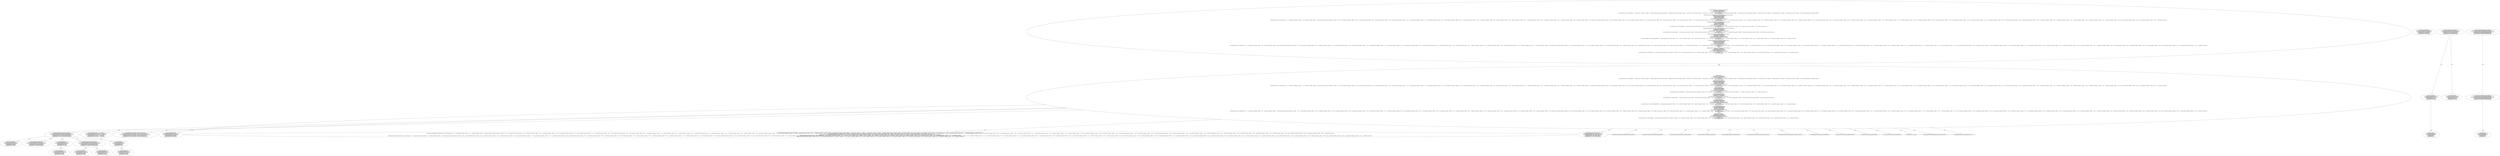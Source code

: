digraph "Pattern" {
0 [label="testImport#?#3:UPDATE
testWhitespaceCastParenOff#?#3:UPDATE
testWhitespaceOff#?#3:UPDATE
testScopeInnerInterfacesPublic#?#4:UPDATE
testPackageHtml#?#3:UPDATE
testWhitespace#?#3:UPDATE
testRegexpHeader#?#4:UPDATE" shape=ellipse]
1 [label="testImport#?#3:mConfig.setIgnoreImportLength(true)
testWhitespaceCastParenOff#?#3:mConfig.setIgnoreCastWhitespace(true)
testWhitespaceOff#?#3:mConfig.setIgnoreWhitespace(true)
testScopeInnerInterfacesPublic#?#4:mConfig.setIgnorePublicInInterface(true)
testPackageHtml#?#3:mConfig.setRequirePackageHtml(true)
testWhitespace#?#3:mConfig.setIgnoreCastWhitespace(false)
testRegexpHeader#?#4:mConfig.setHeaderLinesRegexp(true)" shape=ellipse]
2 [label="testImport#?#2:\{
    mConfig.setIgnoreImportLength(true);
    final Checker c = createChecker();
    final String filepath = getPath(\"InputImport.java\");
    assertNotNull(c);
    final String[] expected = new String[]\{ filepath + \":7: Avoid using the '.*' form of import.\", filepath + \":7: Redundant import from the same package.\", filepath + \":8: Redundant import from the same package.\", filepath + \":9: Avoid using the '.*' form of import.\", filepath + \":10: Avoid using the '.*' form of import.\", filepath + \":10: Redundant import from the java.lang package.\", filepath + \":11: Redundant import from the java.lang package.\", filepath + \":13: Unused import - java.util.List\", filepath + \":14: Duplicate import to line 13.\", filepath + \":14: Unused import - java.util.List\", filepath + \":15: Import from illegal package - sun.net.ftpclient.FtpClient\" \};
    verify(c, filepath, expected);
\}
testWhitespaceCastParenOff#?#2:\{
    mConfig.setIgnoreCastWhitespace(true);
    mConfig.setParenPadOption(IGNORE);
    mConfig.setTryBlock(IGNORE);
    mConfig.setCatchBlock(IGNORE);
    final Checker c = createChecker();
    final String filepath = getPath(\"InputWhitespace.java\");
    assertNotNull(c);
    final String[] expected = new String[]\{ filepath + \":5:12: '.' is preceeded with whitespace.\", filepath + \":5:14: '.' is followed by whitespace.\", filepath + \":13: type Javadoc comment is missing an @author tag.\", filepath + \":16:22: '=' is not preceeded with whitespace.\", filepath + \":16:23: '=' is not followed by whitespace.\", filepath + \":18:24: '=' is not followed by whitespace.\", filepath + \":26:14: '=' is not preceeded with whitespace.\", filepath + \":27:10: '=' is not preceeded with whitespace.\", filepath + \":27:11: '=' is not followed by whitespace.\", filepath + \":28:10: '+=' is not preceeded with whitespace.\", filepath + \":28:12: '+=' is not followed by whitespace.\", filepath + \":29:13: '-=' is not followed by whitespace.\", filepath + \":29:14: '-' is followed by whitespace.\", filepath + \":29:21: '+' is followed by whitespace.\", filepath + \":30:14: '++' is preceeded with whitespace.\", filepath + \":30:21: '--' is preceeded with whitespace.\", filepath + \":31:15: '++' is followed by whitespace.\", filepath + \":31:22: '--' is followed by whitespace.\", filepath + \":37:21: 'synchronized' is not followed by whitespace.\", filepath + \":39:12: 'try' is not followed by whitespace.\", filepath + \":41:14: 'catch' is not followed by whitespace.\", filepath + \":58:11: 'if' is not followed by whitespace.\", filepath + \":59:9: '\{' should be on the previous line.\", filepath + \":63:9: '\{' should be on the previous line.\", filepath + \":75:9: '\{' should be on the previous line.\", filepath + \":76:19: 'return' is not followed by whitespace.\", filepath + \":79:9: '\{' should be on the previous line.\", filepath + \":97:29: '?' is not preceeded with whitespace.\", filepath + \":97:30: '?' is not followed by whitespace.\", filepath + \":97:34: ':' is not preceeded with whitespace.\", filepath + \":97:35: ':' is not followed by whitespace.\", filepath + \":98:15: '==' is not preceeded with whitespace.\", filepath + \":98:17: '==' is not followed by whitespace.\", filepath + \":104:20: '*' is not followed by whitespace.\", filepath + \":104:21: '*' is not preceeded with whitespace.\", filepath + \":111:22: '!' is followed by whitespace.\", filepath + \":112:23: '~' is followed by whitespace.\", filepath + \":119:18: '%' is not preceeded with whitespace.\", filepath + \":120:20: '%' is not followed by whitespace.\", filepath + \":121:18: '%' is not preceeded with whitespace.\", filepath + \":121:19: '%' is not followed by whitespace.\", filepath + \":123:18: '/' is not preceeded with whitespace.\", filepath + \":124:20: '/' is not followed by whitespace.\", filepath + \":125:18: '/' is not preceeded with whitespace.\", filepath + \":125:19: '/' is not followed by whitespace.\", filepath + \":129:17: '.' is preceeded with whitespace.\", filepath + \":129:24: '.' is followed by whitespace.\", filepath + \":136:10: '.' is preceeded with whitespace.\", filepath + \":136:12: '.' is followed by whitespace.\", filepath + \":153:15: 'assert' is not followed by whitespace.\", filepath + \":156:20: ':' is not preceeded with whitespace.\", filepath + \":156:21: ':' is not followed by whitespace.\" \};
    verify(c, filepath, expected);
\}
testWhitespaceOff#?#2:\{
    mConfig.setIgnoreWhitespace(true);
    mConfig.setTryBlock(IGNORE);
    mConfig.setCatchBlock(IGNORE);
    final Checker c = createChecker();
    final String filepath = getPath(\"InputWhitespace.java\");
    assertNotNull(c);
    final String[] expected = new String[]\{ filepath + \":13: type Javadoc comment is missing an @author tag.\", filepath + \":59:9: '\{' should be on the previous line.\", filepath + \":63:9: '\{' should be on the previous line.\", filepath + \":75:9: '\{' should be on the previous line.\", filepath + \":79:9: '\{' should be on the previous line.\" \};
    verify(c, filepath, expected);
\}
testScopeInnerInterfacesPublic#?#2:\{
    mConfig.setJavadocScope(PUBLIC);
    mConfig.setIgnorePublicInInterface(true);
    final Checker c = createChecker();
    final String filepath = getPath(\"InputScopeInnerInterfaces.java\");
    assertNotNull(c);
    final String[] expected = new String[]\{ filepath + \":7: type is missing a Javadoc comment.\", filepath + \":38: type is missing a Javadoc comment.\", filepath + \":40:23: variable 'CA' missing Javadoc.\", filepath + \":41:16: variable 'CB' missing Javadoc.\", filepath + \":43:9: method is missing a Javadoc comment.\", filepath + \":44:9: method is missing a Javadoc comment.\" \};
    verify(c, filepath, expected);
\}
testPackageHtml#?#2:\{
    mConfig.setRequirePackageHtml(true);
    mConfig.setJavadocScope(PRIVATE);
    final Checker c = createChecker();
    final String packageHtmlPath = getPath(\"package.html\");
    final String filepath = getPath(\"InputScopeAnonInner.java\");
    assertNotNull(c);
    final String[] expected = new String[]\{ packageHtmlPath + \":0: missing package documentation file.\", filepath + \":37:34: '(' is followed by whitespace.\", filepath + \":39:42: '(' is followed by whitespace.\", filepath + \":39:57: ')' is preceeded by whitespace.\", filepath + \":43:14: ')' is preceeded by whitespace.\", filepath + \":51:34: '(' is followed by whitespace.\", filepath + \":53:42: '(' is followed by whitespace.\", filepath + \":53:57: ')' is preceeded by whitespace.\", filepath + \":57:14: ')' is preceeded by whitespace.\" \};
    verify(c, filepath, expected);
\}
testWhitespace#?#2:\{
    mConfig.setIgnoreCastWhitespace(false);
    mConfig.setParenPadOption(NOSPACE);
    mConfig.setTryBlock(IGNORE);
    mConfig.setCatchBlock(IGNORE);
    final Checker c = createChecker();
    final String filepath = getPath(\"InputWhitespace.java\");
    assertNotNull(c);
    final String[] expected = new String[]\{ filepath + \":5:12: '.' is preceeded with whitespace.\", filepath + \":5:14: '.' is followed by whitespace.\", filepath + \":13: type Javadoc comment is missing an @author tag.\", filepath + \":16:22: '=' is not preceeded with whitespace.\", filepath + \":16:23: '=' is not followed by whitespace.\", filepath + \":18:24: '=' is not followed by whitespace.\", filepath + \":26:14: '=' is not preceeded with whitespace.\", filepath + \":27:10: '=' is not preceeded with whitespace.\", filepath + \":27:11: '=' is not followed by whitespace.\", filepath + \":28:10: '+=' is not preceeded with whitespace.\", filepath + \":28:12: '+=' is not followed by whitespace.\", filepath + \":29:13: '-=' is not followed by whitespace.\", filepath + \":29:14: '-' is followed by whitespace.\", filepath + \":29:21: '+' is followed by whitespace.\", filepath + \":30:14: '++' is preceeded with whitespace.\", filepath + \":30:21: '--' is preceeded with whitespace.\", filepath + \":31:15: '++' is followed by whitespace.\", filepath + \":31:22: '--' is followed by whitespace.\", filepath + \":37:21: 'synchronized' is not followed by whitespace.\", filepath + \":39:12: 'try' is not followed by whitespace.\", filepath + \":41:14: 'catch' is not followed by whitespace.\", filepath + \":58:11: 'if' is not followed by whitespace.\", filepath + \":58:12: '(' is followed by whitespace.\", filepath + \":58:36: ')' is preceeded by whitespace.\", filepath + \":59:9: '\{' should be on the previous line.\", filepath + \":63:9: '\{' should be on the previous line.\", filepath + \":74:13: '(' is followed by whitespace.\", filepath + \":74:18: ')' is preceeded by whitespace.\", filepath + \":75:9: '\{' should be on the previous line.\", filepath + \":76:19: 'return' is not followed by whitespace.\", filepath + \":79:9: '\{' should be on the previous line.\", filepath + \":88:21: cast needs to be followed by whitespace.\", filepath + \":97:29: '?' is not preceeded with whitespace.\", filepath + \":97:30: '?' is not followed by whitespace.\", filepath + \":97:34: ':' is not preceeded with whitespace.\", filepath + \":97:35: ':' is not followed by whitespace.\", filepath + \":98:15: '==' is not preceeded with whitespace.\", filepath + \":98:17: '==' is not followed by whitespace.\", filepath + \":104:20: '*' is not followed by whitespace.\", filepath + \":104:21: '*' is not preceeded with whitespace.\", filepath + \":111:22: '!' is followed by whitespace.\", filepath + \":112:23: '~' is followed by whitespace.\", filepath + \":119:18: '%' is not preceeded with whitespace.\", filepath + \":120:20: '%' is not followed by whitespace.\", filepath + \":121:18: '%' is not preceeded with whitespace.\", filepath + \":121:19: '%' is not followed by whitespace.\", filepath + \":123:18: '/' is not preceeded with whitespace.\", filepath + \":124:20: '/' is not followed by whitespace.\", filepath + \":125:18: '/' is not preceeded with whitespace.\", filepath + \":125:19: '/' is not followed by whitespace.\", filepath + \":129:17: '.' is preceeded with whitespace.\", filepath + \":129:24: '.' is followed by whitespace.\", filepath + \":136:10: '.' is preceeded with whitespace.\", filepath + \":136:12: '.' is followed by whitespace.\", filepath + \":153:15: 'assert' is not followed by whitespace.\", filepath + \":156:20: ':' is not preceeded with whitespace.\", filepath + \":156:21: ':' is not followed by whitespace.\" \};
    verify(c, filepath, expected);
    c.destroy();
\}
testRegexpHeader#?#2:\{
    final Checker c = createChecker();
    mConfig.setHeaderLinesRegexp(true);
    mConfig.setHeaderFile(getPath(\"regexp.header\"));
    mConfig.setHeaderIgnoreLines(\"4,5\");
    final String filepath = getPath(\"InputScopeAnonInner.java\");
    assertNotNull(c);
    final String[] expected = new String[]\{ filepath + \":3: Line does not match expected header line of '// Created: 2002'.\", filepath + \":37:34: '(' is followed by whitespace.\", filepath + \":39:42: '(' is followed by whitespace.\", filepath + \":39:57: ')' is preceeded by whitespace.\", filepath + \":43:14: ')' is preceeded by whitespace.\", filepath + \":51:34: '(' is followed by whitespace.\", filepath + \":53:42: '(' is followed by whitespace.\", filepath + \":53:57: ')' is preceeded by whitespace.\", filepath + \":57:14: ')' is preceeded by whitespace.\" \};
    verify(c, filepath, expected);
\}" shape=ellipse]
3 [label="testImport#?#2:public void testImport() throws Exception \{
    mConfig.setIgnoreImportLength(true);
    final Checker c = createChecker();
    final String filepath = getPath(\"InputImport.java\");
    assertNotNull(c);
    final String[] expected = new String[]\{ filepath + \":7: Avoid using the '.*' form of import.\", filepath + \":7: Redundant import from the same package.\", filepath + \":8: Redundant import from the same package.\", filepath + \":9: Avoid using the '.*' form of import.\", filepath + \":10: Avoid using the '.*' form of import.\", filepath + \":10: Redundant import from the java.lang package.\", filepath + \":11: Redundant import from the java.lang package.\", filepath + \":13: Unused import - java.util.List\", filepath + \":14: Duplicate import to line 13.\", filepath + \":14: Unused import - java.util.List\", filepath + \":15: Import from illegal package - sun.net.ftpclient.FtpClient\" \};
    verify(c, filepath, expected);
\}
testWhitespaceCastParenOff#?#2:public void testWhitespaceCastParenOff() throws Exception \{
    mConfig.setIgnoreCastWhitespace(true);
    mConfig.setParenPadOption(IGNORE);
    mConfig.setTryBlock(IGNORE);
    mConfig.setCatchBlock(IGNORE);
    final Checker c = createChecker();
    final String filepath = getPath(\"InputWhitespace.java\");
    assertNotNull(c);
    final String[] expected = new String[]\{ filepath + \":5:12: '.' is preceeded with whitespace.\", filepath + \":5:14: '.' is followed by whitespace.\", filepath + \":13: type Javadoc comment is missing an @author tag.\", filepath + \":16:22: '=' is not preceeded with whitespace.\", filepath + \":16:23: '=' is not followed by whitespace.\", filepath + \":18:24: '=' is not followed by whitespace.\", filepath + \":26:14: '=' is not preceeded with whitespace.\", filepath + \":27:10: '=' is not preceeded with whitespace.\", filepath + \":27:11: '=' is not followed by whitespace.\", filepath + \":28:10: '+=' is not preceeded with whitespace.\", filepath + \":28:12: '+=' is not followed by whitespace.\", filepath + \":29:13: '-=' is not followed by whitespace.\", filepath + \":29:14: '-' is followed by whitespace.\", filepath + \":29:21: '+' is followed by whitespace.\", filepath + \":30:14: '++' is preceeded with whitespace.\", filepath + \":30:21: '--' is preceeded with whitespace.\", filepath + \":31:15: '++' is followed by whitespace.\", filepath + \":31:22: '--' is followed by whitespace.\", filepath + \":37:21: 'synchronized' is not followed by whitespace.\", filepath + \":39:12: 'try' is not followed by whitespace.\", filepath + \":41:14: 'catch' is not followed by whitespace.\", filepath + \":58:11: 'if' is not followed by whitespace.\", filepath + \":59:9: '\{' should be on the previous line.\", filepath + \":63:9: '\{' should be on the previous line.\", filepath + \":75:9: '\{' should be on the previous line.\", filepath + \":76:19: 'return' is not followed by whitespace.\", filepath + \":79:9: '\{' should be on the previous line.\", filepath + \":97:29: '?' is not preceeded with whitespace.\", filepath + \":97:30: '?' is not followed by whitespace.\", filepath + \":97:34: ':' is not preceeded with whitespace.\", filepath + \":97:35: ':' is not followed by whitespace.\", filepath + \":98:15: '==' is not preceeded with whitespace.\", filepath + \":98:17: '==' is not followed by whitespace.\", filepath + \":104:20: '*' is not followed by whitespace.\", filepath + \":104:21: '*' is not preceeded with whitespace.\", filepath + \":111:22: '!' is followed by whitespace.\", filepath + \":112:23: '~' is followed by whitespace.\", filepath + \":119:18: '%' is not preceeded with whitespace.\", filepath + \":120:20: '%' is not followed by whitespace.\", filepath + \":121:18: '%' is not preceeded with whitespace.\", filepath + \":121:19: '%' is not followed by whitespace.\", filepath + \":123:18: '/' is not preceeded with whitespace.\", filepath + \":124:20: '/' is not followed by whitespace.\", filepath + \":125:18: '/' is not preceeded with whitespace.\", filepath + \":125:19: '/' is not followed by whitespace.\", filepath + \":129:17: '.' is preceeded with whitespace.\", filepath + \":129:24: '.' is followed by whitespace.\", filepath + \":136:10: '.' is preceeded with whitespace.\", filepath + \":136:12: '.' is followed by whitespace.\", filepath + \":153:15: 'assert' is not followed by whitespace.\", filepath + \":156:20: ':' is not preceeded with whitespace.\", filepath + \":156:21: ':' is not followed by whitespace.\" \};
    verify(c, filepath, expected);
\}
testWhitespaceOff#?#2:public void testWhitespaceOff() throws Exception \{
    mConfig.setIgnoreWhitespace(true);
    mConfig.setTryBlock(IGNORE);
    mConfig.setCatchBlock(IGNORE);
    final Checker c = createChecker();
    final String filepath = getPath(\"InputWhitespace.java\");
    assertNotNull(c);
    final String[] expected = new String[]\{ filepath + \":13: type Javadoc comment is missing an @author tag.\", filepath + \":59:9: '\{' should be on the previous line.\", filepath + \":63:9: '\{' should be on the previous line.\", filepath + \":75:9: '\{' should be on the previous line.\", filepath + \":79:9: '\{' should be on the previous line.\" \};
    verify(c, filepath, expected);
\}
testScopeInnerInterfacesPublic#?#2:public void testScopeInnerInterfacesPublic() throws Exception \{
    mConfig.setJavadocScope(PUBLIC);
    mConfig.setIgnorePublicInInterface(true);
    final Checker c = createChecker();
    final String filepath = getPath(\"InputScopeInnerInterfaces.java\");
    assertNotNull(c);
    final String[] expected = new String[]\{ filepath + \":7: type is missing a Javadoc comment.\", filepath + \":38: type is missing a Javadoc comment.\", filepath + \":40:23: variable 'CA' missing Javadoc.\", filepath + \":41:16: variable 'CB' missing Javadoc.\", filepath + \":43:9: method is missing a Javadoc comment.\", filepath + \":44:9: method is missing a Javadoc comment.\" \};
    verify(c, filepath, expected);
\}
testPackageHtml#?#2:public void testPackageHtml() throws Exception \{
    mConfig.setRequirePackageHtml(true);
    mConfig.setJavadocScope(PRIVATE);
    final Checker c = createChecker();
    final String packageHtmlPath = getPath(\"package.html\");
    final String filepath = getPath(\"InputScopeAnonInner.java\");
    assertNotNull(c);
    final String[] expected = new String[]\{ packageHtmlPath + \":0: missing package documentation file.\", filepath + \":37:34: '(' is followed by whitespace.\", filepath + \":39:42: '(' is followed by whitespace.\", filepath + \":39:57: ')' is preceeded by whitespace.\", filepath + \":43:14: ')' is preceeded by whitespace.\", filepath + \":51:34: '(' is followed by whitespace.\", filepath + \":53:42: '(' is followed by whitespace.\", filepath + \":53:57: ')' is preceeded by whitespace.\", filepath + \":57:14: ')' is preceeded by whitespace.\" \};
    verify(c, filepath, expected);
\}
testWhitespace#?#2:public void testWhitespace() throws Exception \{
    mConfig.setIgnoreCastWhitespace(false);
    mConfig.setParenPadOption(NOSPACE);
    mConfig.setTryBlock(IGNORE);
    mConfig.setCatchBlock(IGNORE);
    final Checker c = createChecker();
    final String filepath = getPath(\"InputWhitespace.java\");
    assertNotNull(c);
    final String[] expected = new String[]\{ filepath + \":5:12: '.' is preceeded with whitespace.\", filepath + \":5:14: '.' is followed by whitespace.\", filepath + \":13: type Javadoc comment is missing an @author tag.\", filepath + \":16:22: '=' is not preceeded with whitespace.\", filepath + \":16:23: '=' is not followed by whitespace.\", filepath + \":18:24: '=' is not followed by whitespace.\", filepath + \":26:14: '=' is not preceeded with whitespace.\", filepath + \":27:10: '=' is not preceeded with whitespace.\", filepath + \":27:11: '=' is not followed by whitespace.\", filepath + \":28:10: '+=' is not preceeded with whitespace.\", filepath + \":28:12: '+=' is not followed by whitespace.\", filepath + \":29:13: '-=' is not followed by whitespace.\", filepath + \":29:14: '-' is followed by whitespace.\", filepath + \":29:21: '+' is followed by whitespace.\", filepath + \":30:14: '++' is preceeded with whitespace.\", filepath + \":30:21: '--' is preceeded with whitespace.\", filepath + \":31:15: '++' is followed by whitespace.\", filepath + \":31:22: '--' is followed by whitespace.\", filepath + \":37:21: 'synchronized' is not followed by whitespace.\", filepath + \":39:12: 'try' is not followed by whitespace.\", filepath + \":41:14: 'catch' is not followed by whitespace.\", filepath + \":58:11: 'if' is not followed by whitespace.\", filepath + \":58:12: '(' is followed by whitespace.\", filepath + \":58:36: ')' is preceeded by whitespace.\", filepath + \":59:9: '\{' should be on the previous line.\", filepath + \":63:9: '\{' should be on the previous line.\", filepath + \":74:13: '(' is followed by whitespace.\", filepath + \":74:18: ')' is preceeded by whitespace.\", filepath + \":75:9: '\{' should be on the previous line.\", filepath + \":76:19: 'return' is not followed by whitespace.\", filepath + \":79:9: '\{' should be on the previous line.\", filepath + \":88:21: cast needs to be followed by whitespace.\", filepath + \":97:29: '?' is not preceeded with whitespace.\", filepath + \":97:30: '?' is not followed by whitespace.\", filepath + \":97:34: ':' is not preceeded with whitespace.\", filepath + \":97:35: ':' is not followed by whitespace.\", filepath + \":98:15: '==' is not preceeded with whitespace.\", filepath + \":98:17: '==' is not followed by whitespace.\", filepath + \":104:20: '*' is not followed by whitespace.\", filepath + \":104:21: '*' is not preceeded with whitespace.\", filepath + \":111:22: '!' is followed by whitespace.\", filepath + \":112:23: '~' is followed by whitespace.\", filepath + \":119:18: '%' is not preceeded with whitespace.\", filepath + \":120:20: '%' is not followed by whitespace.\", filepath + \":121:18: '%' is not preceeded with whitespace.\", filepath + \":121:19: '%' is not followed by whitespace.\", filepath + \":123:18: '/' is not preceeded with whitespace.\", filepath + \":124:20: '/' is not followed by whitespace.\", filepath + \":125:18: '/' is not preceeded with whitespace.\", filepath + \":125:19: '/' is not followed by whitespace.\", filepath + \":129:17: '.' is preceeded with whitespace.\", filepath + \":129:24: '.' is followed by whitespace.\", filepath + \":136:10: '.' is preceeded with whitespace.\", filepath + \":136:12: '.' is followed by whitespace.\", filepath + \":153:15: 'assert' is not followed by whitespace.\", filepath + \":156:20: ':' is not preceeded with whitespace.\", filepath + \":156:21: ':' is not followed by whitespace.\" \};
    verify(c, filepath, expected);
    c.destroy();
\}
testRegexpHeader#?#2:public void testRegexpHeader() throws Exception \{
    final Checker c = createChecker();
    mConfig.setHeaderLinesRegexp(true);
    mConfig.setHeaderFile(getPath(\"regexp.header\"));
    mConfig.setHeaderIgnoreLines(\"4,5\");
    final String filepath = getPath(\"InputScopeAnonInner.java\");
    assertNotNull(c);
    final String[] expected = new String[]\{ filepath + \":3: Line does not match expected header line of '// Created: 2002'.\", filepath + \":37:34: '(' is followed by whitespace.\", filepath + \":39:42: '(' is followed by whitespace.\", filepath + \":39:57: ')' is preceeded by whitespace.\", filepath + \":43:14: ')' is preceeded by whitespace.\", filepath + \":51:34: '(' is followed by whitespace.\", filepath + \":53:42: '(' is followed by whitespace.\", filepath + \":53:57: ')' is preceeded by whitespace.\", filepath + \":57:14: ')' is preceeded by whitespace.\" \};
    verify(c, filepath, expected);
\}" shape=ellipse]
4 [label="testImport#?#4:final Checker c = createChecker()
testWhitespaceCastParenOff#?#7:final Checker c = createChecker()
testWhitespaceOff#?#6:final Checker c = createChecker()
testScopeInnerInterfacesPublic#?#5:final Checker c = createChecker()
testPackageHtml#?#5:final Checker c = createChecker()
testWhitespace#?#7:final Checker c = createChecker()
testRegexpHeader#?#3:final Checker c = createChecker()" shape=ellipse]
5 [label="testImport#?#5:final String filepath = getPath(\"InputImport.java\")
testWhitespaceCastParenOff#?#8:final String filepath = getPath(\"InputWhitespace.java\")
testWhitespaceOff#?#7:final String filepath = getPath(\"InputWhitespace.java\")
testScopeInnerInterfacesPublic#?#6:final String filepath = getPath(\"InputScopeInnerInterfaces.java\")
testPackageHtml#?#7:final String filepath = getPath(\"InputScopeAnonInner.java\")
testWhitespace#?#8:final String filepath = getPath(\"InputWhitespace.java\")
testRegexpHeader#?#7:final String filepath = getPath(\"InputScopeAnonInner.java\")" shape=ellipse]
6 [label="testImport#?#6:assertNotNull(c)
testWhitespaceCastParenOff#?#9:assertNotNull(c)
testWhitespaceOff#?#8:assertNotNull(c)
testScopeInnerInterfacesPublic#?#7:assertNotNull(c)
testPackageHtml#?#8:assertNotNull(c)
testWhitespace#?#9:assertNotNull(c)
testRegexpHeader#?#8:assertNotNull(c)" shape=ellipse]
7 [label="testImport#?#7:final String[] expected = new String[]\{ filepath + \":7: Avoid using the '.*' form of import.\", filepath + \":7: Redundant import from the same package.\", filepath + \":8: Redundant import from the same package.\", filepath + \":9: Avoid using the '.*' form of import.\", filepath + \":10: Avoid using the '.*' form of import.\", filepath + \":10: Redundant import from the java.lang package.\", filepath + \":11: Redundant import from the java.lang package.\", filepath + \":13: Unused import - java.util.List\", filepath + \":14: Duplicate import to line 13.\", filepath + \":14: Unused import - java.util.List\", filepath + \":15: Import from illegal package - sun.net.ftpclient.FtpClient\" \}
testWhitespaceCastParenOff#?#10:final String[] expected = new String[]\{ filepath + \":5:12: '.' is preceeded with whitespace.\", filepath + \":5:14: '.' is followed by whitespace.\", filepath + \":13: type Javadoc comment is missing an @author tag.\", filepath + \":16:22: '=' is not preceeded with whitespace.\", filepath + \":16:23: '=' is not followed by whitespace.\", filepath + \":18:24: '=' is not followed by whitespace.\", filepath + \":26:14: '=' is not preceeded with whitespace.\", filepath + \":27:10: '=' is not preceeded with whitespace.\", filepath + \":27:11: '=' is not followed by whitespace.\", filepath + \":28:10: '+=' is not preceeded with whitespace.\", filepath + \":28:12: '+=' is not followed by whitespace.\", filepath + \":29:13: '-=' is not followed by whitespace.\", filepath + \":29:14: '-' is followed by whitespace.\", filepath + \":29:21: '+' is followed by whitespace.\", filepath + \":30:14: '++' is preceeded with whitespace.\", filepath + \":30:21: '--' is preceeded with whitespace.\", filepath + \":31:15: '++' is followed by whitespace.\", filepath + \":31:22: '--' is followed by whitespace.\", filepath + \":37:21: 'synchronized' is not followed by whitespace.\", filepath + \":39:12: 'try' is not followed by whitespace.\", filepath + \":41:14: 'catch' is not followed by whitespace.\", filepath + \":58:11: 'if' is not followed by whitespace.\", filepath + \":59:9: '\{' should be on the previous line.\", filepath + \":63:9: '\{' should be on the previous line.\", filepath + \":75:9: '\{' should be on the previous line.\", filepath + \":76:19: 'return' is not followed by whitespace.\", filepath + \":79:9: '\{' should be on the previous line.\", filepath + \":97:29: '?' is not preceeded with whitespace.\", filepath + \":97:30: '?' is not followed by whitespace.\", filepath + \":97:34: ':' is not preceeded with whitespace.\", filepath + \":97:35: ':' is not followed by whitespace.\", filepath + \":98:15: '==' is not preceeded with whitespace.\", filepath + \":98:17: '==' is not followed by whitespace.\", filepath + \":104:20: '*' is not followed by whitespace.\", filepath + \":104:21: '*' is not preceeded with whitespace.\", filepath + \":111:22: '!' is followed by whitespace.\", filepath + \":112:23: '~' is followed by whitespace.\", filepath + \":119:18: '%' is not preceeded with whitespace.\", filepath + \":120:20: '%' is not followed by whitespace.\", filepath + \":121:18: '%' is not preceeded with whitespace.\", filepath + \":121:19: '%' is not followed by whitespace.\", filepath + \":123:18: '/' is not preceeded with whitespace.\", filepath + \":124:20: '/' is not followed by whitespace.\", filepath + \":125:18: '/' is not preceeded with whitespace.\", filepath + \":125:19: '/' is not followed by whitespace.\", filepath + \":129:17: '.' is preceeded with whitespace.\", filepath + \":129:24: '.' is followed by whitespace.\", filepath + \":136:10: '.' is preceeded with whitespace.\", filepath + \":136:12: '.' is followed by whitespace.\", filepath + \":153:15: 'assert' is not followed by whitespace.\", filepath + \":156:20: ':' is not preceeded with whitespace.\", filepath + \":156:21: ':' is not followed by whitespace.\" \}
testWhitespaceOff#?#9:final String[] expected = new String[]\{ filepath + \":13: type Javadoc comment is missing an @author tag.\", filepath + \":59:9: '\{' should be on the previous line.\", filepath + \":63:9: '\{' should be on the previous line.\", filepath + \":75:9: '\{' should be on the previous line.\", filepath + \":79:9: '\{' should be on the previous line.\" \}
testScopeInnerInterfacesPublic#?#8:final String[] expected = new String[]\{ filepath + \":7: type is missing a Javadoc comment.\", filepath + \":38: type is missing a Javadoc comment.\", filepath + \":40:23: variable 'CA' missing Javadoc.\", filepath + \":41:16: variable 'CB' missing Javadoc.\", filepath + \":43:9: method is missing a Javadoc comment.\", filepath + \":44:9: method is missing a Javadoc comment.\" \}
testPackageHtml#?#9:final String[] expected = new String[]\{ packageHtmlPath + \":0: missing package documentation file.\", filepath + \":37:34: '(' is followed by whitespace.\", filepath + \":39:42: '(' is followed by whitespace.\", filepath + \":39:57: ')' is preceeded by whitespace.\", filepath + \":43:14: ')' is preceeded by whitespace.\", filepath + \":51:34: '(' is followed by whitespace.\", filepath + \":53:42: '(' is followed by whitespace.\", filepath + \":53:57: ')' is preceeded by whitespace.\", filepath + \":57:14: ')' is preceeded by whitespace.\" \}
testWhitespace#?#10:final String[] expected = new String[]\{ filepath + \":5:12: '.' is preceeded with whitespace.\", filepath + \":5:14: '.' is followed by whitespace.\", filepath + \":13: type Javadoc comment is missing an @author tag.\", filepath + \":16:22: '=' is not preceeded with whitespace.\", filepath + \":16:23: '=' is not followed by whitespace.\", filepath + \":18:24: '=' is not followed by whitespace.\", filepath + \":26:14: '=' is not preceeded with whitespace.\", filepath + \":27:10: '=' is not preceeded with whitespace.\", filepath + \":27:11: '=' is not followed by whitespace.\", filepath + \":28:10: '+=' is not preceeded with whitespace.\", filepath + \":28:12: '+=' is not followed by whitespace.\", filepath + \":29:13: '-=' is not followed by whitespace.\", filepath + \":29:14: '-' is followed by whitespace.\", filepath + \":29:21: '+' is followed by whitespace.\", filepath + \":30:14: '++' is preceeded with whitespace.\", filepath + \":30:21: '--' is preceeded with whitespace.\", filepath + \":31:15: '++' is followed by whitespace.\", filepath + \":31:22: '--' is followed by whitespace.\", filepath + \":37:21: 'synchronized' is not followed by whitespace.\", filepath + \":39:12: 'try' is not followed by whitespace.\", filepath + \":41:14: 'catch' is not followed by whitespace.\", filepath + \":58:11: 'if' is not followed by whitespace.\", filepath + \":58:12: '(' is followed by whitespace.\", filepath + \":58:36: ')' is preceeded by whitespace.\", filepath + \":59:9: '\{' should be on the previous line.\", filepath + \":63:9: '\{' should be on the previous line.\", filepath + \":74:13: '(' is followed by whitespace.\", filepath + \":74:18: ')' is preceeded by whitespace.\", filepath + \":75:9: '\{' should be on the previous line.\", filepath + \":76:19: 'return' is not followed by whitespace.\", filepath + \":79:9: '\{' should be on the previous line.\", filepath + \":88:21: cast needs to be followed by whitespace.\", filepath + \":97:29: '?' is not preceeded with whitespace.\", filepath + \":97:30: '?' is not followed by whitespace.\", filepath + \":97:34: ':' is not preceeded with whitespace.\", filepath + \":97:35: ':' is not followed by whitespace.\", filepath + \":98:15: '==' is not preceeded with whitespace.\", filepath + \":98:17: '==' is not followed by whitespace.\", filepath + \":104:20: '*' is not followed by whitespace.\", filepath + \":104:21: '*' is not preceeded with whitespace.\", filepath + \":111:22: '!' is followed by whitespace.\", filepath + \":112:23: '~' is followed by whitespace.\", filepath + \":119:18: '%' is not preceeded with whitespace.\", filepath + \":120:20: '%' is not followed by whitespace.\", filepath + \":121:18: '%' is not preceeded with whitespace.\", filepath + \":121:19: '%' is not followed by whitespace.\", filepath + \":123:18: '/' is not preceeded with whitespace.\", filepath + \":124:20: '/' is not followed by whitespace.\", filepath + \":125:18: '/' is not preceeded with whitespace.\", filepath + \":125:19: '/' is not followed by whitespace.\", filepath + \":129:17: '.' is preceeded with whitespace.\", filepath + \":129:24: '.' is followed by whitespace.\", filepath + \":136:10: '.' is preceeded with whitespace.\", filepath + \":136:12: '.' is followed by whitespace.\", filepath + \":153:15: 'assert' is not followed by whitespace.\", filepath + \":156:20: ':' is not preceeded with whitespace.\", filepath + \":156:21: ':' is not followed by whitespace.\" \}
testRegexpHeader#?#9:final String[] expected = new String[]\{ filepath + \":3: Line does not match expected header line of '// Created: 2002'.\", filepath + \":37:34: '(' is followed by whitespace.\", filepath + \":39:42: '(' is followed by whitespace.\", filepath + \":39:57: ')' is preceeded by whitespace.\", filepath + \":43:14: ')' is preceeded by whitespace.\", filepath + \":51:34: '(' is followed by whitespace.\", filepath + \":53:42: '(' is followed by whitespace.\", filepath + \":53:57: ')' is preceeded by whitespace.\", filepath + \":57:14: ')' is preceeded by whitespace.\" \}" shape=ellipse]
8 [label="testImport#?#21:verify(c, filepath, expected)
testWhitespaceCastParenOff#?#65:verify(c, filepath, expected)
testWhitespaceOff#?#17:verify(c, filepath, expected)
testScopeInnerInterfacesPublic#?#17:verify(c, filepath, expected)
testPackageHtml#?#21:verify(c, filepath, expected)
testWhitespace#?#70:verify(c, filepath, expected)
testRegexpHeader#?#21:verify(c, filepath, expected)" shape=ellipse]
9 [label="testImport#?#3:setIgnoreImportLength
testWhitespaceCastParenOff#?#3:setIgnoreCastWhitespace
testWhitespaceOff#?#3:setIgnoreWhitespace
testScopeInnerInterfacesPublic#?#4:setIgnorePublicInInterface
testPackageHtml#?#3:setRequirePackageHtml
testWhitespace#?#3:setIgnoreCastWhitespace
testRegexpHeader#?#4:setHeaderLinesRegexp" shape=ellipse]
10 [label="testImport#?#3:mConfig
testWhitespaceCastParenOff#?#3:mConfig
testWhitespaceOff#?#3:mConfig
testScopeInnerInterfacesPublic#?#4:mConfig
testPackageHtml#?#3:mConfig
testWhitespace#?#3:mConfig
testRegexpHeader#?#4:mConfig" shape=ellipse]
11 [label="testImport#?#3:mConfig
testWhitespaceCastParenOff#?#3:mConfig
testWhitespaceOff#?#3:mConfig
testScopeInnerInterfacesPublic#?#4:mConfig
testPackageHtml#?#3:mConfig
testWhitespace#?#3:mConfig
testRegexpHeader#?#4:mConfig" shape=ellipse]
12 [label="testImport#?#3:setIgnoreImportLength(boolean)
testWhitespaceCastParenOff#?#3:setIgnoreCastWhitespace(boolean)
testWhitespaceOff#?#3:setIgnoreWhitespace(boolean)
testScopeInnerInterfacesPublic#?#4:setIgnorePublicInInterface(boolean)
testPackageHtml#?#3:setRequirePackageHtml(boolean)
testWhitespace#?#3:setIgnoreCastWhitespace(boolean)
testRegexpHeader#?#4:setHeaderLinesRegexp(boolean)" shape=ellipse]
13 [label="testImport#?#3:mConfig
testWhitespaceCastParenOff#?#3:mConfig
testWhitespaceOff#?#3:mConfig
testScopeInnerInterfacesPublic#?#4:mConfig
testPackageHtml#?#3:mConfig
testWhitespace#?#3:mConfig
testRegexpHeader#?#4:mConfig" shape=ellipse]
14 [label="testImport#?#3:boolean
testWhitespaceCastParenOff#?#3:boolean
testWhitespaceOff#?#3:boolean
testScopeInnerInterfacesPublic#?#4:boolean
testPackageHtml#?#3:boolean
testWhitespace#?#3:boolean
testRegexpHeader#?#4:boolean" shape=ellipse]
15 [label="testImport#?#3:true
testWhitespaceCastParenOff#?#3:true
testWhitespaceOff#?#3:true
testScopeInnerInterfacesPublic#?#4:true
testPackageHtml#?#3:true
testWhitespace#?#3:false
testRegexpHeader#?#4:true" shape=ellipse]
16 [label="testImport#?#3:boolean
testWhitespaceCastParenOff#?#3:boolean
testWhitespaceOff#?#3:boolean
testScopeInnerInterfacesPublic#?#4:boolean
testPackageHtml#?#3:boolean
testWhitespace#?#3:boolean
testRegexpHeader#?#4:boolean" shape=ellipse]
17 [label="testImport#?#3:setBooleanFlag
testWhitespaceCastParenOff#?#3:setBooleanFlag
testWhitespaceOff#?#3:setBooleanFlag
testScopeInnerInterfacesPublic#?#4:setBooleanFlag
testPackageHtml#?#3:setBooleanFlag
testWhitespace#?#3:setBooleanFlag
testRegexpHeader#?#4:setBooleanFlag" shape=ellipse]
18 [label="testImport#?#3:setBooleanFlag(boolean)
testWhitespaceCastParenOff#?#3:setBooleanFlag(boolean)
testWhitespaceOff#?#3:setBooleanFlag(boolean)
testScopeInnerInterfacesPublic#?#4:setBooleanFlag(boolean)
testPackageHtml#?#3:setBooleanFlag(boolean)
testWhitespace#?#3:setBooleanFlag(boolean)
testRegexpHeader#?#4:setBooleanFlag(boolean)" shape=ellipse]
19 [label="testImport#?#3:mConfig
testWhitespaceCastParenOff#?#3:mConfig
testWhitespaceOff#?#3:mConfig
testScopeInnerInterfacesPublic#?#4:mConfig
testPackageHtml#?#3:mConfig
testWhitespace#?#3:mConfig
testRegexpHeader#?#4:mConfig" shape=ellipse]
20 [label="testImport#?#3:
testWhitespaceCastParenOff#?#3:
testWhitespaceOff#?#3:
testScopeInnerInterfacesPublic#?#4:
testPackageHtml#?#3:
testWhitespace#?#3:
testRegexpHeader#?#4:" shape=ellipse]
21 [label="testImport#?#3:boolean
testWhitespaceCastParenOff#?#3:boolean
testWhitespaceOff#?#3:boolean
testScopeInnerInterfacesPublic#?#4:boolean
testPackageHtml#?#3:boolean
testWhitespace#?#3:boolean
testRegexpHeader#?#4:boolean" shape=ellipse]
22 [label="testImport#?#3:IGNORE_IMPORT_LENGTH_PROP
testWhitespaceCastParenOff#?#3:IGNORE_CAST_WHITESPACE_PROP
testWhitespaceOff#?#3:IGNORE_WHITESPACE_PROP
testScopeInnerInterfacesPublic#?#4:IGNORE_PUBLIC_IN_INTERFACE_PROP
testPackageHtml#?#3:REQUIRE_PACKAGE_HTML_PROP
testWhitespace#?#3:IGNORE_CAST_WHITESPACE_PROP
testRegexpHeader#?#4:HEADER_LINES_REGEXP_PROP" shape=ellipse]
23 [label="testImport#?#3:IGNORE_IMPORT_LENGTH_PROP
testWhitespaceCastParenOff#?#3:IGNORE_CAST_WHITESPACE_PROP
testWhitespaceOff#?#3:IGNORE_WHITESPACE_PROP
testScopeInnerInterfacesPublic#?#4:IGNORE_PUBLIC_IN_INTERFACE_PROP
testPackageHtml#?#3:REQUIRE_PACKAGE_HTML_PROP
testWhitespace#?#3:IGNORE_CAST_WHITESPACE_PROP
testRegexpHeader#?#4:HEADER_LINES_REGEXP_PROP" shape=ellipse]
24 [label="testImport#?#3:
testWhitespaceCastParenOff#?#3:
testWhitespaceOff#?#3:
testScopeInnerInterfacesPublic#?#4:
testPackageHtml#?#3:
testWhitespace#?#3:
testRegexpHeader#?#4:" shape=ellipse]
25 [label="testWhitespaceCastParenOff#?#4:mConfig.setParenPadOption(IGNORE)" shape=ellipse]
26 [label="testWhitespaceCastParenOff#?#5:mConfig.setTryBlock(IGNORE)" shape=ellipse]
27 [label="testWhitespaceCastParenOff#?#6:mConfig.setCatchBlock(IGNORE)" shape=ellipse]
28 [label="testWhitespaceOff#?#4:mConfig.setTryBlock(IGNORE)" shape=ellipse]
29 [label="testWhitespaceOff#?#5:mConfig.setCatchBlock(IGNORE)" shape=ellipse]
30 [label="testScopeInnerInterfacesPublic#?#3:mConfig.setJavadocScope(PUBLIC)" shape=ellipse]
31 [label="testPackageHtml#?#6:final String packageHtmlPath = getPath(\"package.html\")" shape=ellipse]
32 [label="testPackageHtml#?#4:mConfig.setJavadocScope(PRIVATE)" shape=ellipse]
33 [label="testWhitespace#?#4:mConfig.setParenPadOption(NOSPACE)" shape=ellipse]
34 [label="testWhitespace#?#5:mConfig.setTryBlock(IGNORE)" shape=ellipse]
35 [label="testWhitespace#?#6:mConfig.setCatchBlock(IGNORE)" shape=ellipse]
36 [label="testWhitespace#?#71:c.destroy()" shape=ellipse]
37 [label="testRegexpHeader#?#5:mConfig.setHeaderFile(getPath(\"regexp.header\"))" shape=ellipse]
38 [label="testRegexpHeader#?#6:mConfig.setHeaderIgnoreLines(\"4,5\")" shape=ellipse]
1 -> 0 [label="Action:7"];
1 -> 9 [label="AST:7"];
1 -> 10 [label="AST:7"];
1 -> 12 [label="AST:7"];
1 -> 15 [label="AST:7"];
2 -> 1 [label="AST:7"];
2 -> 4 [label="AST:7"];
2 -> 5 [label="AST:7"];
2 -> 6 [label="AST:7"];
2 -> 7 [label="AST:7"];
2 -> 8 [label="AST:7"];
2 -> 25 [label="AST:1"];
2 -> 26 [label="AST:1"];
2 -> 27 [label="AST:1"];
2 -> 28 [label="AST:1"];
2 -> 29 [label="AST:1"];
2 -> 30 [label="AST:1"];
2 -> 31 [label="AST:1"];
2 -> 32 [label="AST:1"];
2 -> 33 [label="AST:1"];
2 -> 34 [label="AST:1"];
2 -> 35 [label="AST:1"];
2 -> 36 [label="AST:1"];
2 -> 37 [label="AST:1"];
2 -> 38 [label="AST:1"];
3 -> 2 [label="AST:7"];
10 -> 11 [label="AST:7"];
12 -> 13 [label="AST:7"];
12 -> 14 [label="AST:7"];
15 -> 16 [label="AST:7"];
18 -> 19 [label="AST:7"];
18 -> 21 [label="AST:7"];
19 -> 20 [label="AST:7"];
22 -> 23 [label="AST:7"];
23 -> 24 [label="AST:7"];
}